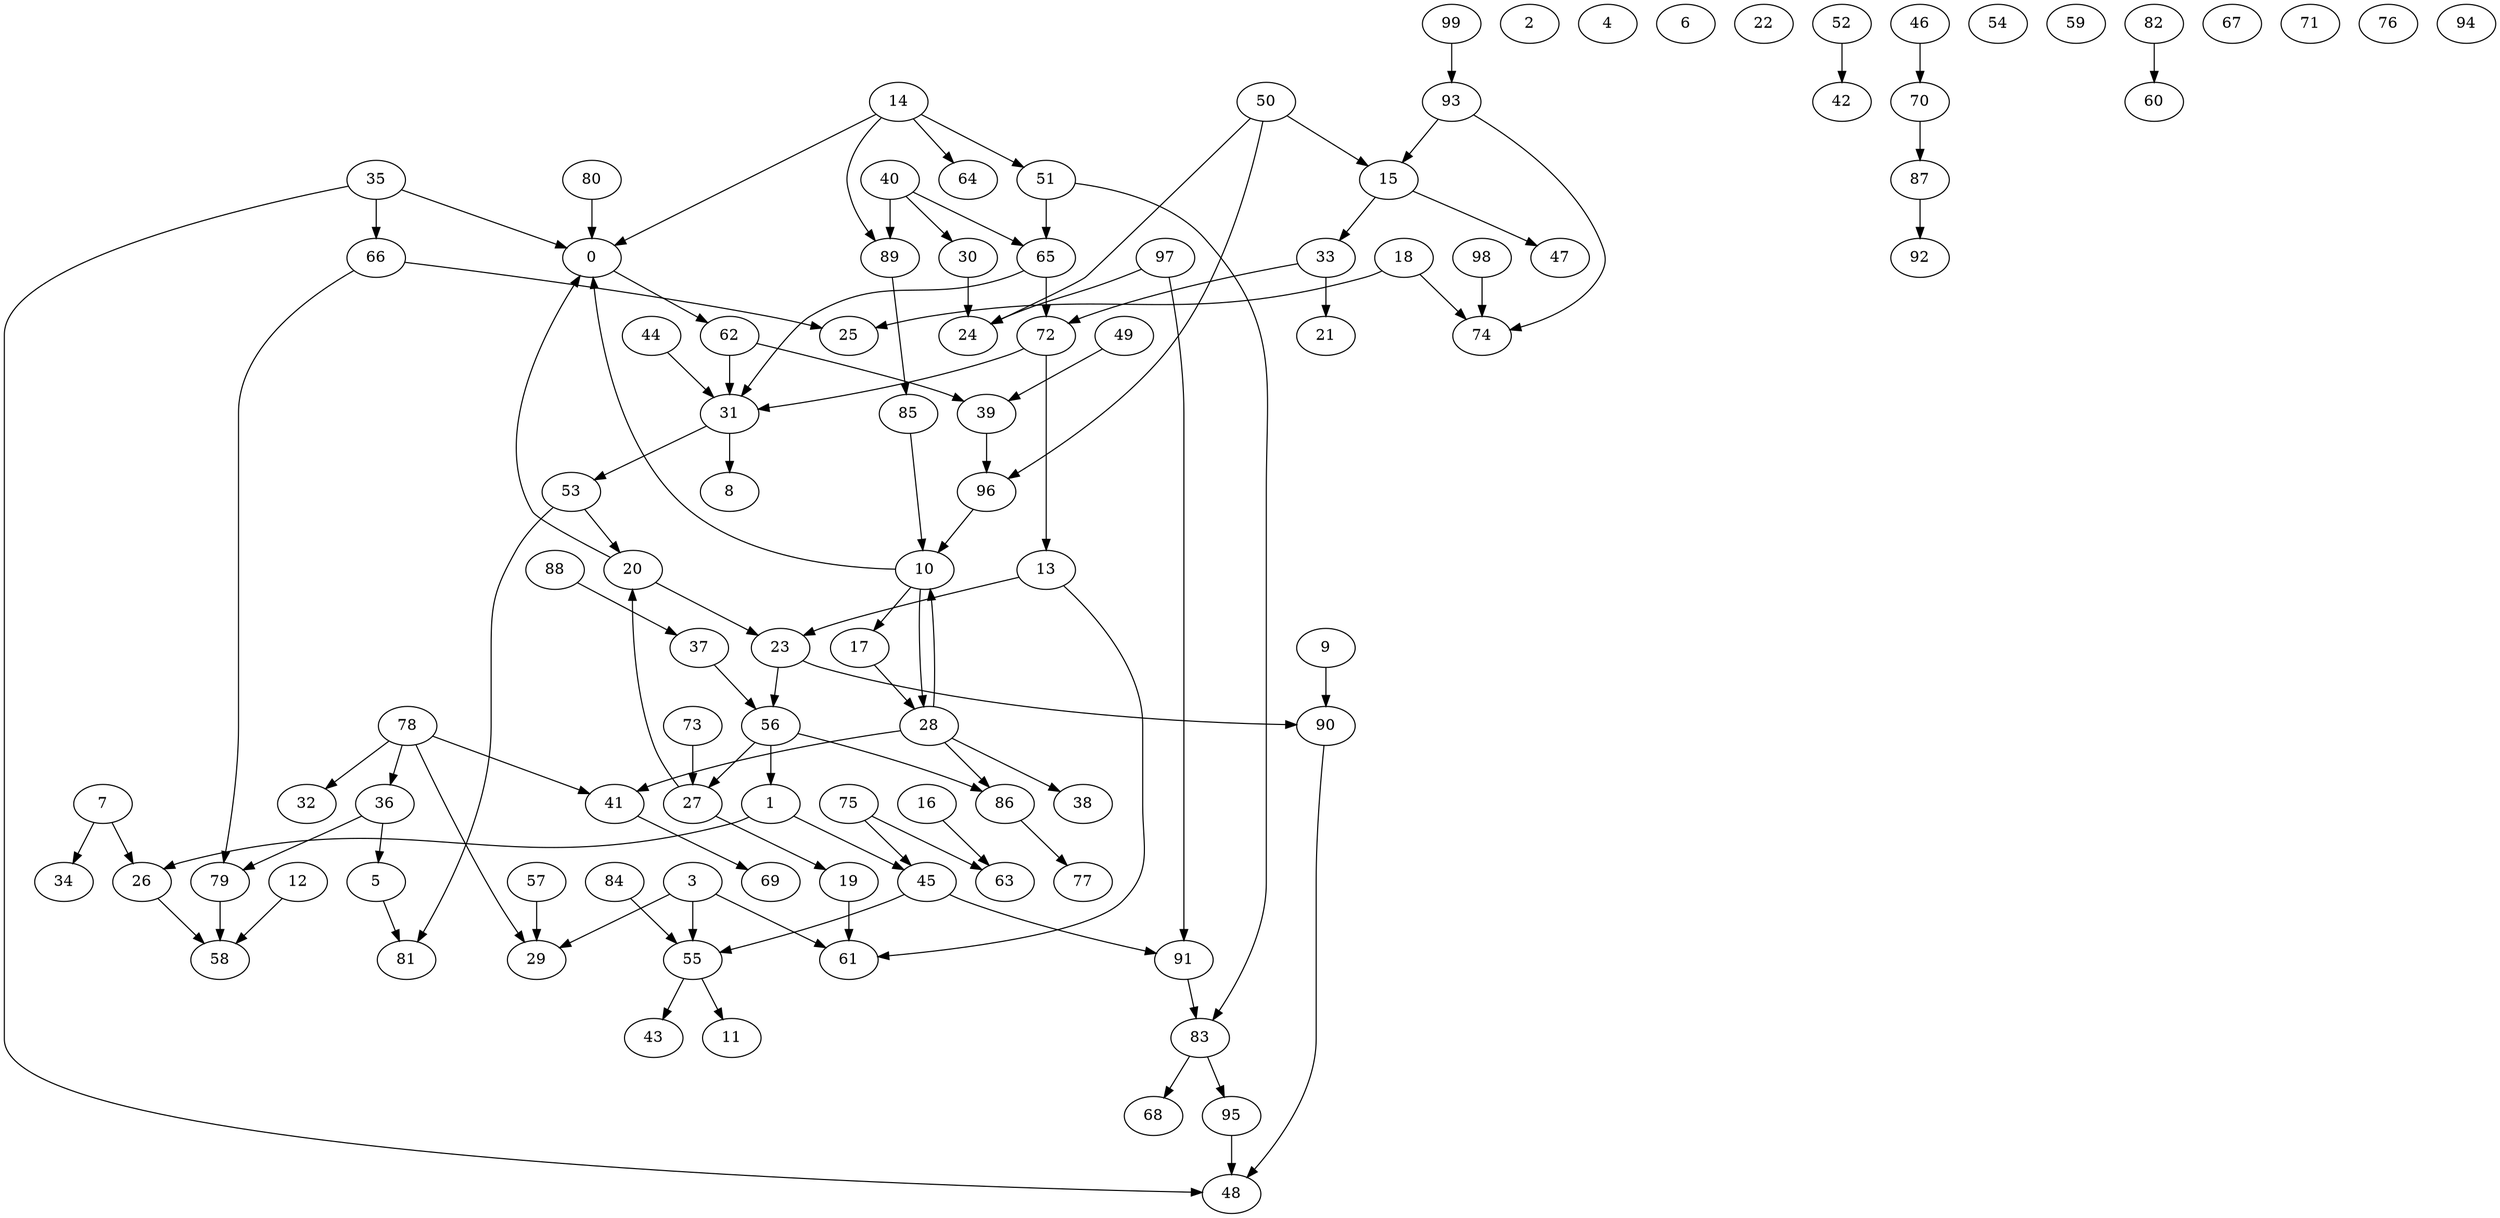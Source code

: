 digraph Erdos_100 {
0;1;2;3;4;5;6;7;8;9;10;11;12;13;14;15;16;17;18;19;20;21;22;23;24;25;26;27;28;29;30;31;32;33;34;35;36;37;38;39;40;41;42;43;44;45;46;47;48;49;50;51;52;53;54;55;56;57;58;59;60;61;62;63;64;65;66;67;68;69;70;71;72;73;74;75;76;77;78;79;80;81;82;83;84;85;86;87;88;89;90;91;92;93;94;95;96;97;98;99;40 -> 65;
82 -> 60;
10 -> 17;
99 -> 93;
83 -> 95;
19 -> 61;
87 -> 92;
5 -> 81;
66 -> 25;
72 -> 31;
56 -> 86;
28 -> 10;
84 -> 55;
28 -> 38;
17 -> 28;
45 -> 91;
14 -> 89;
72 -> 13;
55 -> 11;
36 -> 79;
50 -> 96;
9 -> 90;
14 -> 64;
96 -> 10;
1 -> 45;
88 -> 37;
45 -> 55;
35 -> 0;
73 -> 27;
1 -> 26;
95 -> 48;
0 -> 62;
33 -> 21;
83 -> 68;
41 -> 69;
79 -> 58;
78 -> 41;
28 -> 86;
18 -> 25;
27 -> 20;
10 -> 28;
7 -> 26;
14 -> 51;
36 -> 5;
39 -> 96;
97 -> 24;
14 -> 0;
85 -> 10;
28 -> 41;
27 -> 19;
78 -> 29;
78 -> 32;
13 -> 61;
20 -> 23;
51 -> 83;
97 -> 91;
53 -> 20;
50 -> 15;
35 -> 66;
75 -> 45;
75 -> 63;
91 -> 83;
26 -> 58;
93 -> 15;
3 -> 55;
57 -> 29;
18 -> 74;
51 -> 65;
23 -> 56;
3 -> 29;
16 -> 63;
40 -> 30;
89 -> 85;
31 -> 8;
98 -> 74;
66 -> 79;
62 -> 39;
3 -> 61;
55 -> 43;
53 -> 81;
10 -> 0;
37 -> 56;
46 -> 70;
13 -> 23;
62 -> 31;
56 -> 27;
90 -> 48;
33 -> 72;
23 -> 90;
86 -> 77;
65 -> 31;
12 -> 58;
70 -> 87;
31 -> 53;
56 -> 1;
65 -> 72;
40 -> 89;
49 -> 39;
52 -> 42;
15 -> 47;
93 -> 74;
7 -> 34;
44 -> 31;
50 -> 24;
80 -> 0;
35 -> 48;
15 -> 33;
30 -> 24;
20 -> 0;
78 -> 36;
}
